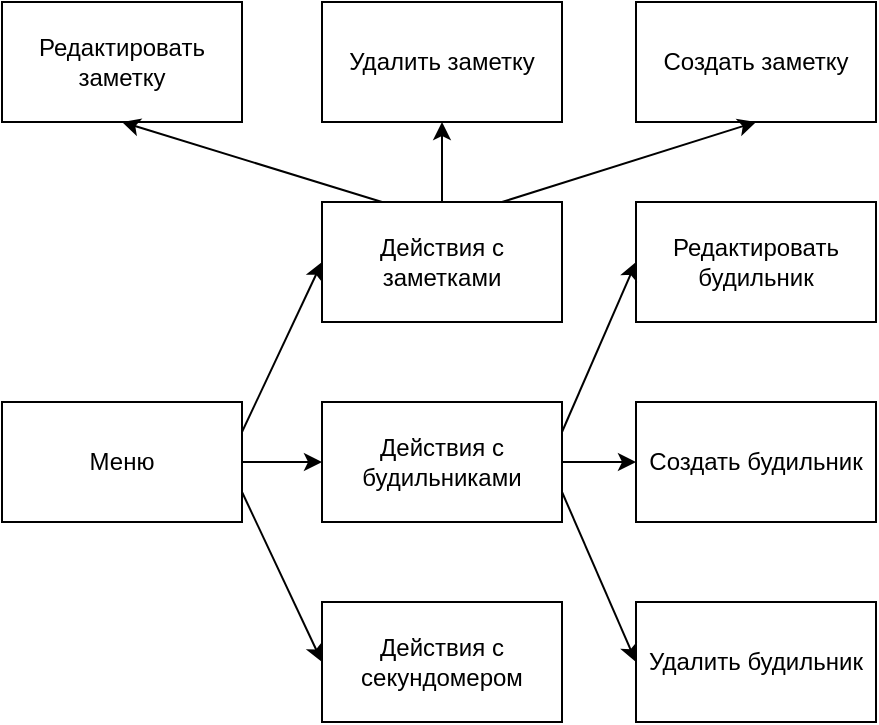 <mxfile version="20.4.1" type="device"><diagram id="jW3kKEKW7edLjx48nbgo" name="Use-Case"><mxGraphModel dx="1422" dy="820" grid="1" gridSize="10" guides="1" tooltips="1" connect="1" arrows="1" fold="1" page="1" pageScale="1" pageWidth="827" pageHeight="1169" math="0" shadow="0"><root><mxCell id="0"/><mxCell id="1" parent="0"/><mxCell id="eBLm5PIoFFPUNWjXvRFL-2" value="&lt;div&gt;Меню&lt;/div&gt;" style="rounded=0;whiteSpace=wrap;html=1;" parent="1" vertex="1"><mxGeometry x="510" y="390" width="120" height="60" as="geometry"/></mxCell><mxCell id="eBLm5PIoFFPUNWjXvRFL-4" value="Действия с будильниками" style="rounded=0;whiteSpace=wrap;html=1;" parent="1" vertex="1"><mxGeometry x="670" y="390" width="120" height="60" as="geometry"/></mxCell><mxCell id="eBLm5PIoFFPUNWjXvRFL-5" value="Действия с заметками" style="rounded=0;whiteSpace=wrap;html=1;" parent="1" vertex="1"><mxGeometry x="670" y="290" width="120" height="60" as="geometry"/></mxCell><mxCell id="eBLm5PIoFFPUNWjXvRFL-6" value="Действия с секундомером" style="rounded=0;whiteSpace=wrap;html=1;" parent="1" vertex="1"><mxGeometry x="670" y="490" width="120" height="60" as="geometry"/></mxCell><mxCell id="eBLm5PIoFFPUNWjXvRFL-7" value="" style="endArrow=classic;html=1;rounded=0;entryX=0;entryY=0.5;entryDx=0;entryDy=0;exitX=1;exitY=0.25;exitDx=0;exitDy=0;" parent="1" source="eBLm5PIoFFPUNWjXvRFL-2" target="eBLm5PIoFFPUNWjXvRFL-5" edge="1"><mxGeometry width="50" height="50" relative="1" as="geometry"><mxPoint x="740" y="440" as="sourcePoint"/><mxPoint x="790" y="390" as="targetPoint"/></mxGeometry></mxCell><mxCell id="eBLm5PIoFFPUNWjXvRFL-8" value="" style="endArrow=classic;html=1;rounded=0;entryX=0;entryY=0.5;entryDx=0;entryDy=0;exitX=1;exitY=0.5;exitDx=0;exitDy=0;" parent="1" source="eBLm5PIoFFPUNWjXvRFL-2" target="eBLm5PIoFFPUNWjXvRFL-4" edge="1"><mxGeometry width="50" height="50" relative="1" as="geometry"><mxPoint x="640" y="415" as="sourcePoint"/><mxPoint x="680" y="330" as="targetPoint"/></mxGeometry></mxCell><mxCell id="eBLm5PIoFFPUNWjXvRFL-9" value="" style="endArrow=classic;html=1;rounded=0;entryX=0;entryY=0.5;entryDx=0;entryDy=0;exitX=1;exitY=0.75;exitDx=0;exitDy=0;" parent="1" source="eBLm5PIoFFPUNWjXvRFL-2" target="eBLm5PIoFFPUNWjXvRFL-6" edge="1"><mxGeometry width="50" height="50" relative="1" as="geometry"><mxPoint x="640" y="430" as="sourcePoint"/><mxPoint x="680" y="430" as="targetPoint"/></mxGeometry></mxCell><mxCell id="eBLm5PIoFFPUNWjXvRFL-10" value="Удалить заметку" style="rounded=0;whiteSpace=wrap;html=1;" parent="1" vertex="1"><mxGeometry x="670" y="190" width="120" height="60" as="geometry"/></mxCell><mxCell id="eBLm5PIoFFPUNWjXvRFL-11" value="Редактировать заметку" style="rounded=0;whiteSpace=wrap;html=1;" parent="1" vertex="1"><mxGeometry x="510" y="190" width="120" height="60" as="geometry"/></mxCell><mxCell id="eBLm5PIoFFPUNWjXvRFL-12" value="Создать заметку" style="rounded=0;whiteSpace=wrap;html=1;" parent="1" vertex="1"><mxGeometry x="827" y="190" width="120" height="60" as="geometry"/></mxCell><mxCell id="eBLm5PIoFFPUNWjXvRFL-14" value="" style="endArrow=classic;html=1;rounded=0;entryX=0.5;entryY=1;entryDx=0;entryDy=0;exitX=0.75;exitY=0;exitDx=0;exitDy=0;" parent="1" source="eBLm5PIoFFPUNWjXvRFL-5" target="eBLm5PIoFFPUNWjXvRFL-12" edge="1"><mxGeometry width="50" height="50" relative="1" as="geometry"><mxPoint x="640" y="415" as="sourcePoint"/><mxPoint x="680" y="330" as="targetPoint"/></mxGeometry></mxCell><mxCell id="eBLm5PIoFFPUNWjXvRFL-15" value="" style="endArrow=classic;html=1;rounded=0;entryX=0.5;entryY=1;entryDx=0;entryDy=0;exitX=0.5;exitY=0;exitDx=0;exitDy=0;" parent="1" source="eBLm5PIoFFPUNWjXvRFL-5" target="eBLm5PIoFFPUNWjXvRFL-10" edge="1"><mxGeometry width="50" height="50" relative="1" as="geometry"><mxPoint x="650" y="425" as="sourcePoint"/><mxPoint x="690" y="340" as="targetPoint"/></mxGeometry></mxCell><mxCell id="eBLm5PIoFFPUNWjXvRFL-16" value="" style="endArrow=classic;html=1;rounded=0;entryX=0.5;entryY=1;entryDx=0;entryDy=0;exitX=0.25;exitY=0;exitDx=0;exitDy=0;" parent="1" source="eBLm5PIoFFPUNWjXvRFL-5" target="eBLm5PIoFFPUNWjXvRFL-11" edge="1"><mxGeometry width="50" height="50" relative="1" as="geometry"><mxPoint x="660" y="435" as="sourcePoint"/><mxPoint x="700" y="350" as="targetPoint"/></mxGeometry></mxCell><mxCell id="eBLm5PIoFFPUNWjXvRFL-17" value="Удалить будильник" style="rounded=0;whiteSpace=wrap;html=1;" parent="1" vertex="1"><mxGeometry x="827" y="490" width="120" height="60" as="geometry"/></mxCell><mxCell id="eBLm5PIoFFPUNWjXvRFL-18" value="Редактировать будильник" style="rounded=0;whiteSpace=wrap;html=1;" parent="1" vertex="1"><mxGeometry x="827" y="290" width="120" height="60" as="geometry"/></mxCell><mxCell id="eBLm5PIoFFPUNWjXvRFL-19" value="Создать будильник" style="rounded=0;whiteSpace=wrap;html=1;" parent="1" vertex="1"><mxGeometry x="827" y="390" width="120" height="60" as="geometry"/></mxCell><mxCell id="eBLm5PIoFFPUNWjXvRFL-20" value="" style="endArrow=classic;html=1;rounded=0;entryX=0;entryY=0.5;entryDx=0;entryDy=0;exitX=1;exitY=0.75;exitDx=0;exitDy=0;" parent="1" source="eBLm5PIoFFPUNWjXvRFL-4" target="eBLm5PIoFFPUNWjXvRFL-17" edge="1"><mxGeometry width="50" height="50" relative="1" as="geometry"><mxPoint x="640" y="415" as="sourcePoint"/><mxPoint x="680" y="330" as="targetPoint"/></mxGeometry></mxCell><mxCell id="eBLm5PIoFFPUNWjXvRFL-21" value="" style="endArrow=classic;html=1;rounded=0;entryX=0;entryY=0.5;entryDx=0;entryDy=0;exitX=1;exitY=0.5;exitDx=0;exitDy=0;" parent="1" source="eBLm5PIoFFPUNWjXvRFL-4" target="eBLm5PIoFFPUNWjXvRFL-19" edge="1"><mxGeometry width="50" height="50" relative="1" as="geometry"><mxPoint x="650" y="425" as="sourcePoint"/><mxPoint x="690" y="340" as="targetPoint"/></mxGeometry></mxCell><mxCell id="eBLm5PIoFFPUNWjXvRFL-22" value="" style="endArrow=classic;html=1;rounded=0;entryX=0;entryY=0.5;entryDx=0;entryDy=0;exitX=1;exitY=0.25;exitDx=0;exitDy=0;" parent="1" source="eBLm5PIoFFPUNWjXvRFL-4" target="eBLm5PIoFFPUNWjXvRFL-18" edge="1"><mxGeometry width="50" height="50" relative="1" as="geometry"><mxPoint x="660" y="435" as="sourcePoint"/><mxPoint x="700" y="350" as="targetPoint"/></mxGeometry></mxCell></root></mxGraphModel></diagram></mxfile>